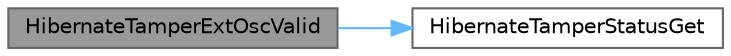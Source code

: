 digraph "HibernateTamperExtOscValid"
{
 // LATEX_PDF_SIZE
  bgcolor="transparent";
  edge [fontname=Helvetica,fontsize=10,labelfontname=Helvetica,labelfontsize=10];
  node [fontname=Helvetica,fontsize=10,shape=box,height=0.2,width=0.4];
  rankdir="LR";
  Node1 [id="Node000001",label="HibernateTamperExtOscValid",height=0.2,width=0.4,color="gray40", fillcolor="grey60", style="filled", fontcolor="black",tooltip=" "];
  Node1 -> Node2 [id="edge1_Node000001_Node000002",color="steelblue1",style="solid",tooltip=" "];
  Node2 [id="Node000002",label="HibernateTamperStatusGet",height=0.2,width=0.4,color="grey40", fillcolor="white", style="filled",URL="$group__hibernate__api.html#ga8e691578a55026bfd7cc9a0648ab686e",tooltip=" "];
}

